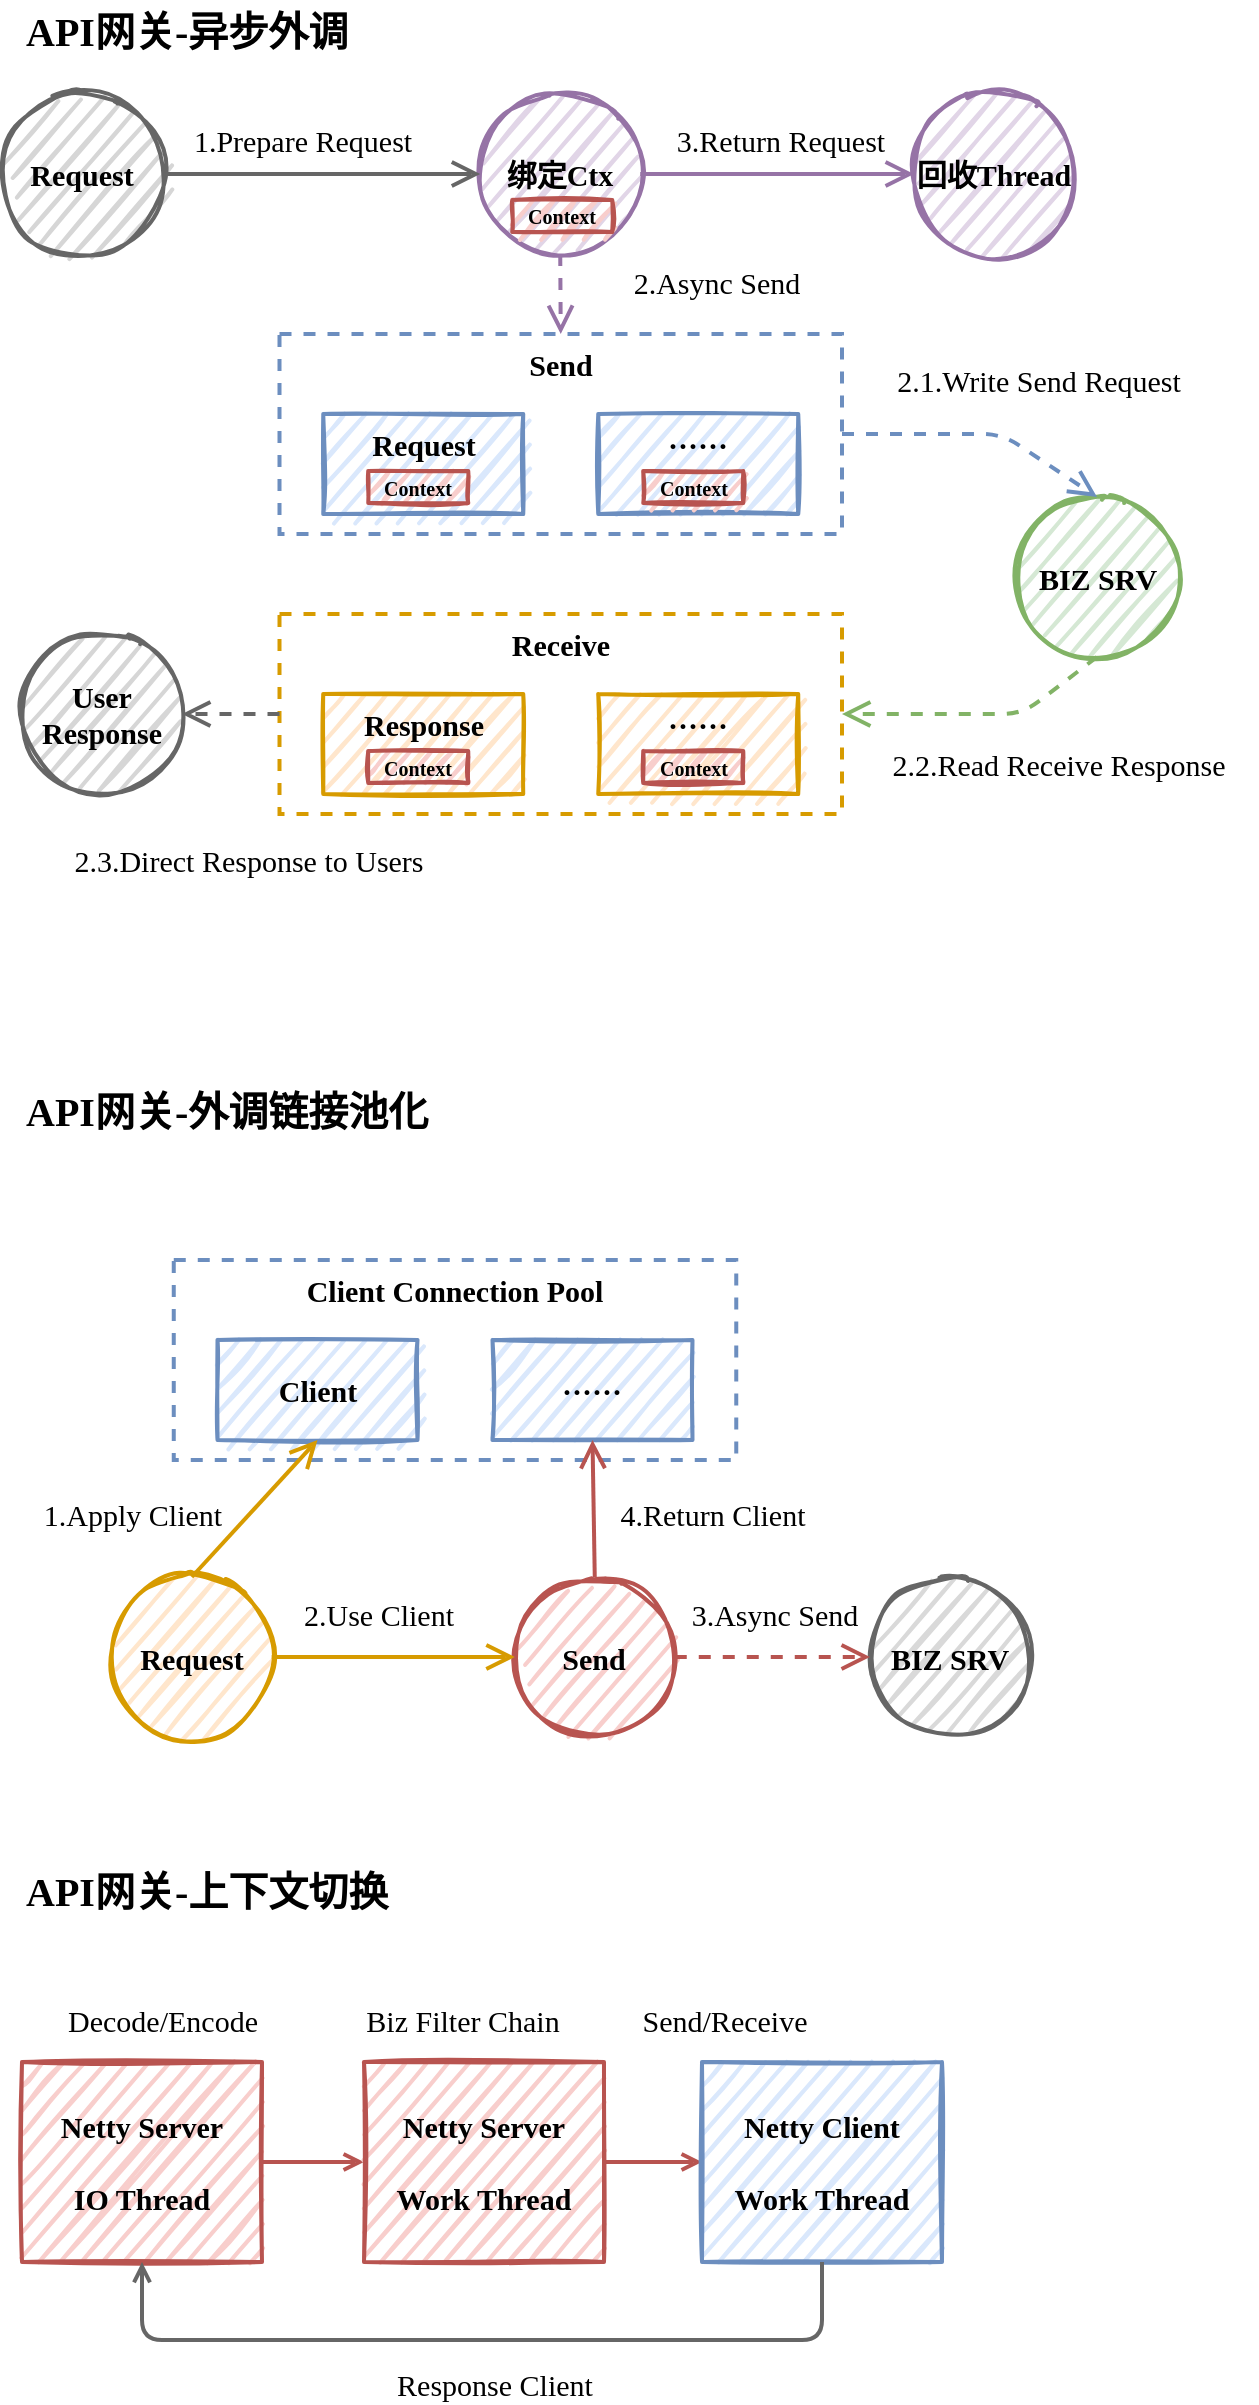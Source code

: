 <mxfile version="13.9.9" type="device"><diagram id="UaPdBAb_MhtrQNe85ymR" name="第 1 页"><mxGraphModel dx="1422" dy="-1516" grid="1" gridSize="10" guides="1" tooltips="1" connect="1" arrows="1" fold="1" page="1" pageScale="1" pageWidth="827" pageHeight="1169" math="0" shadow="0"><root><mxCell id="0"/><mxCell id="1" parent="0"/><mxCell id="KoJS8Z02QXCV6tx6DvTa-1" value="&lt;b&gt;Send&lt;br&gt;&lt;/b&gt;" style="whiteSpace=wrap;html=1;fontFamily=Comic Sans MS;fontSize=15;strokeWidth=2;sketch=0;fillWeight=2;hachureGap=8;fillStyle=auto;dashed=1;align=center;verticalAlign=top;strokeColor=#6c8ebf;fillColor=none;" parent="1" vertex="1"><mxGeometry x="258.75" y="2587" width="281.25" height="100" as="geometry"/></mxCell><mxCell id="KoJS8Z02QXCV6tx6DvTa-2" value="&lt;b style=&quot;font-size: 15px&quot;&gt;Request&lt;br&gt;&lt;/b&gt;" style="whiteSpace=wrap;html=1;fontFamily=Comic Sans MS;fontSize=15;strokeWidth=2;fillColor=#dae8fc;sketch=1;fillWeight=2;hachureGap=8;fillStyle=auto;strokeColor=#6c8ebf;verticalAlign=top;align=center;" parent="1" vertex="1"><mxGeometry x="280.63" y="2627" width="100" height="50" as="geometry"/></mxCell><mxCell id="KoJS8Z02QXCV6tx6DvTa-3" value="&lt;b style=&quot;color: rgb(0 , 0 , 0)&quot;&gt;绑定&lt;/b&gt;&lt;font color=&quot;#000000&quot;&gt;&lt;b&gt;Ctx&lt;br&gt;&lt;/b&gt;&lt;/font&gt;" style="ellipse;whiteSpace=wrap;html=1;fontFamily=Comic Sans MS;fontSize=15;strokeWidth=2;sketch=1;fillWeight=2;hachureGap=8;fillStyle=auto;fillColor=#e1d5e7;strokeColor=#9673a6;" parent="1" vertex="1"><mxGeometry x="359.12" y="2467" width="80" height="80" as="geometry"/></mxCell><mxCell id="KoJS8Z02QXCV6tx6DvTa-4" value="&lt;font color=&quot;#000000&quot;&gt;&lt;b&gt;BIZ SRV&lt;br&gt;&lt;/b&gt;&lt;/font&gt;" style="ellipse;whiteSpace=wrap;html=1;fontFamily=Comic Sans MS;fontSize=15;strokeColor=#82b366;strokeWidth=2;sketch=1;fillWeight=2;hachureGap=8;fillStyle=auto;fillColor=#d5e8d4;" parent="1" vertex="1"><mxGeometry x="627.5" y="2668.5" width="80" height="80" as="geometry"/></mxCell><mxCell id="KoJS8Z02QXCV6tx6DvTa-5" value="&lt;b&gt;Receive&lt;br&gt;&lt;/b&gt;" style="whiteSpace=wrap;html=1;fontFamily=Comic Sans MS;fontSize=15;strokeWidth=2;sketch=0;fillWeight=2;hachureGap=8;fillStyle=auto;dashed=1;align=center;verticalAlign=top;strokeColor=#d79b00;fillColor=none;" parent="1" vertex="1"><mxGeometry x="258.75" y="2727" width="281.25" height="100" as="geometry"/></mxCell><mxCell id="KoJS8Z02QXCV6tx6DvTa-6" value="&lt;font color=&quot;#000000&quot;&gt;&lt;b&gt;Request&lt;br&gt;&lt;/b&gt;&lt;/font&gt;" style="ellipse;whiteSpace=wrap;html=1;fontFamily=Comic Sans MS;fontSize=15;strokeColor=#666666;strokeWidth=2;sketch=1;fillWeight=2;hachureGap=8;fillStyle=auto;fontColor=#333333;fillColor=#D6D6D6;" parent="1" vertex="1"><mxGeometry x="120" y="2467" width="80" height="80" as="geometry"/></mxCell><mxCell id="KoJS8Z02QXCV6tx6DvTa-7" value="&lt;font color=&quot;#000000&quot;&gt;&lt;b&gt;回收Thread&lt;br&gt;&lt;/b&gt;&lt;/font&gt;" style="ellipse;whiteSpace=wrap;html=1;fontFamily=Comic Sans MS;fontSize=15;strokeWidth=2;sketch=1;fillWeight=2;hachureGap=8;fillStyle=auto;fillColor=#e1d5e7;strokeColor=#9673a6;" parent="1" vertex="1"><mxGeometry x="576" y="2467" width="80" height="80" as="geometry"/></mxCell><mxCell id="KoJS8Z02QXCV6tx6DvTa-8" value="&lt;b style=&quot;font-size: 10px;&quot;&gt;Context&lt;br style=&quot;font-size: 10px;&quot;&gt;&lt;/b&gt;" style="whiteSpace=wrap;html=1;fontFamily=Comic Sans MS;fontSize=10;strokeWidth=2;fillColor=#f8cecc;sketch=1;fillWeight=2;hachureGap=8;fillStyle=auto;strokeColor=#b85450;" parent="1" vertex="1"><mxGeometry x="303.13" y="2655.5" width="50" height="16" as="geometry"/></mxCell><mxCell id="KoJS8Z02QXCV6tx6DvTa-9" value="&lt;b style=&quot;font-size: 15px&quot;&gt;·&lt;/b&gt;&lt;b&gt;·&lt;/b&gt;&lt;b&gt;·&lt;/b&gt;&lt;b&gt;·&lt;/b&gt;&lt;b&gt;·&lt;/b&gt;&lt;b&gt;·&lt;/b&gt;&lt;b style=&quot;font-size: 15px&quot;&gt;&lt;br&gt;&lt;/b&gt;" style="whiteSpace=wrap;html=1;fontFamily=Comic Sans MS;fontSize=15;strokeWidth=2;fillColor=#dae8fc;sketch=1;fillWeight=2;hachureGap=8;fillStyle=auto;strokeColor=#6c8ebf;verticalAlign=top;align=center;" parent="1" vertex="1"><mxGeometry x="418.13" y="2627" width="100" height="50" as="geometry"/></mxCell><mxCell id="KoJS8Z02QXCV6tx6DvTa-10" value="&lt;b style=&quot;font-size: 10px;&quot;&gt;Context&lt;br style=&quot;font-size: 10px;&quot;&gt;&lt;/b&gt;" style="whiteSpace=wrap;html=1;fontFamily=Comic Sans MS;fontSize=10;strokeWidth=2;fillColor=#f8cecc;sketch=1;fillWeight=2;hachureGap=8;fillStyle=auto;strokeColor=#b85450;" parent="1" vertex="1"><mxGeometry x="440.63" y="2655.5" width="50" height="16" as="geometry"/></mxCell><mxCell id="KoJS8Z02QXCV6tx6DvTa-11" value="&lt;b style=&quot;font-size: 15px&quot;&gt;Response&lt;br&gt;&lt;/b&gt;" style="whiteSpace=wrap;html=1;fontFamily=Comic Sans MS;fontSize=15;strokeWidth=2;fillColor=#ffe6cc;sketch=1;fillWeight=2;hachureGap=8;fillStyle=auto;strokeColor=#d79b00;verticalAlign=top;align=center;" parent="1" vertex="1"><mxGeometry x="280.62" y="2767" width="100" height="50" as="geometry"/></mxCell><mxCell id="KoJS8Z02QXCV6tx6DvTa-12" value="&lt;b style=&quot;font-size: 10px;&quot;&gt;Context&lt;br style=&quot;font-size: 10px;&quot;&gt;&lt;/b&gt;" style="whiteSpace=wrap;html=1;fontFamily=Comic Sans MS;fontSize=10;strokeWidth=2;fillColor=#f8cecc;sketch=1;fillWeight=2;hachureGap=8;fillStyle=auto;strokeColor=#b85450;" parent="1" vertex="1"><mxGeometry x="303.12" y="2795.5" width="50" height="16" as="geometry"/></mxCell><mxCell id="KoJS8Z02QXCV6tx6DvTa-13" value="&lt;b style=&quot;font-size: 15px&quot;&gt;·&lt;/b&gt;&lt;b&gt;·&lt;/b&gt;&lt;b&gt;·&lt;/b&gt;&lt;b&gt;·&lt;/b&gt;&lt;b&gt;·&lt;/b&gt;&lt;b&gt;·&lt;/b&gt;&lt;b style=&quot;font-size: 15px&quot;&gt;&lt;br&gt;&lt;/b&gt;" style="whiteSpace=wrap;html=1;fontFamily=Comic Sans MS;fontSize=15;strokeWidth=2;fillColor=#ffe6cc;sketch=1;fillWeight=2;hachureGap=8;fillStyle=auto;strokeColor=#d79b00;verticalAlign=top;align=center;" parent="1" vertex="1"><mxGeometry x="418.12" y="2767" width="100" height="50" as="geometry"/></mxCell><mxCell id="KoJS8Z02QXCV6tx6DvTa-14" value="&lt;b style=&quot;font-size: 10px;&quot;&gt;Context&lt;br style=&quot;font-size: 10px;&quot;&gt;&lt;/b&gt;" style="whiteSpace=wrap;html=1;fontFamily=Comic Sans MS;fontSize=10;strokeWidth=2;fillColor=#f8cecc;sketch=1;fillWeight=2;hachureGap=8;fillStyle=auto;strokeColor=#b85450;" parent="1" vertex="1"><mxGeometry x="440.62" y="2795.5" width="50" height="16" as="geometry"/></mxCell><mxCell id="KoJS8Z02QXCV6tx6DvTa-15" value="" style="endArrow=open;html=1;strokeWidth=2;endSize=10;endFill=0;startSize=10;fillColor=#e1d5e7;exitX=1;exitY=0.5;exitDx=0;exitDy=0;entryX=0;entryY=0.5;entryDx=0;entryDy=0;strokeColor=#9673a6;" parent="1" source="KoJS8Z02QXCV6tx6DvTa-3" target="KoJS8Z02QXCV6tx6DvTa-7" edge="1"><mxGeometry x="-284.25" y="2486.92" width="50" height="50" as="geometry"><mxPoint x="200" y="2726.999" as="sourcePoint"/><mxPoint x="200.75" y="2586.92" as="targetPoint"/></mxGeometry></mxCell><mxCell id="KoJS8Z02QXCV6tx6DvTa-16" value="" style="endArrow=open;html=1;strokeWidth=2;endSize=10;endFill=0;startSize=10;fillColor=#d5e8d4;exitX=1;exitY=0.5;exitDx=0;exitDy=0;entryX=0;entryY=0.5;entryDx=0;entryDy=0;strokeColor=#666666;" parent="1" source="KoJS8Z02QXCV6tx6DvTa-6" target="KoJS8Z02QXCV6tx6DvTa-3" edge="1"><mxGeometry x="-274.25" y="2496.92" width="50" height="50" as="geometry"><mxPoint x="157" y="2687" as="sourcePoint"/><mxPoint x="157" y="2757" as="targetPoint"/></mxGeometry></mxCell><mxCell id="KoJS8Z02QXCV6tx6DvTa-17" value="" style="endArrow=open;html=1;strokeWidth=2;endSize=10;endFill=0;startSize=10;fillColor=#e1d5e7;exitX=0.5;exitY=1;exitDx=0;exitDy=0;entryX=0.5;entryY=0;entryDx=0;entryDy=0;dashed=1;strokeColor=#9673a6;" parent="1" source="KoJS8Z02QXCV6tx6DvTa-3" target="KoJS8Z02QXCV6tx6DvTa-1" edge="1"><mxGeometry x="-264.25" y="2506.92" width="50" height="50" as="geometry"><mxPoint x="157" y="2557" as="sourcePoint"/><mxPoint x="157" y="2607" as="targetPoint"/></mxGeometry></mxCell><mxCell id="KoJS8Z02QXCV6tx6DvTa-18" value="" style="endArrow=open;html=1;strokeWidth=2;endSize=10;endFill=0;startSize=10;fillColor=#dae8fc;strokeColor=#6c8ebf;entryX=0.5;entryY=0;entryDx=0;entryDy=0;exitX=1;exitY=0.5;exitDx=0;exitDy=0;dashed=1;" parent="1" source="KoJS8Z02QXCV6tx6DvTa-1" target="KoJS8Z02QXCV6tx6DvTa-4" edge="1"><mxGeometry x="114.75" y="2446.92" width="50" height="50" as="geometry"><mxPoint x="550" y="2657" as="sourcePoint"/><mxPoint x="637.75" y="2577" as="targetPoint"/><Array as="points"><mxPoint x="620" y="2637"/></Array></mxGeometry></mxCell><mxCell id="KoJS8Z02QXCV6tx6DvTa-19" value="" style="endArrow=open;html=1;strokeWidth=2;endSize=10;endFill=0;startSize=10;fillColor=#d5e8d4;strokeColor=#82b366;entryX=1;entryY=0.5;entryDx=0;entryDy=0;exitX=0.5;exitY=1;exitDx=0;exitDy=0;dashed=1;" parent="1" source="KoJS8Z02QXCV6tx6DvTa-4" target="KoJS8Z02QXCV6tx6DvTa-5" edge="1"><mxGeometry x="124.75" y="2456.92" width="50" height="50" as="geometry"><mxPoint x="550" y="2647" as="sourcePoint"/><mxPoint x="677.5" y="2678.5" as="targetPoint"/><Array as="points"><mxPoint x="630" y="2777"/></Array></mxGeometry></mxCell><mxCell id="KoJS8Z02QXCV6tx6DvTa-20" value="&lt;font color=&quot;#000000&quot;&gt;&lt;b&gt;User&lt;br&gt;Response&lt;br&gt;&lt;/b&gt;&lt;/font&gt;" style="ellipse;whiteSpace=wrap;html=1;fontFamily=Comic Sans MS;fontSize=15;strokeWidth=2;sketch=1;fillWeight=2;hachureGap=8;fillStyle=auto;fontColor=#333333;fillColor=#D6D6D6;strokeColor=#666666;" parent="1" vertex="1"><mxGeometry x="130" y="2737" width="80" height="80" as="geometry"/></mxCell><mxCell id="KoJS8Z02QXCV6tx6DvTa-21" value="" style="endArrow=open;html=1;strokeWidth=2;endSize=10;endFill=0;startSize=10;fillColor=#d5e8d4;exitX=0;exitY=0.5;exitDx=0;exitDy=0;entryX=1;entryY=0.5;entryDx=0;entryDy=0;strokeColor=#666666;dashed=1;" parent="1" source="KoJS8Z02QXCV6tx6DvTa-5" target="KoJS8Z02QXCV6tx6DvTa-20" edge="1"><mxGeometry x="-264.25" y="2506.92" width="50" height="50" as="geometry"><mxPoint x="210" y="2517" as="sourcePoint"/><mxPoint x="369.12" y="2517" as="targetPoint"/></mxGeometry></mxCell><mxCell id="KoJS8Z02QXCV6tx6DvTa-22" value="API网关-异步外调" style="text;html=1;align=left;verticalAlign=middle;resizable=0;points=[];autosize=1;fontSize=20;fontFamily=Comic Sans MS;fontStyle=1;rotation=0;" parent="1" vertex="1"><mxGeometry x="130" y="2420" width="180" height="30" as="geometry"/></mxCell><mxCell id="KoJS8Z02QXCV6tx6DvTa-23" value="&lt;font color=&quot;#000000&quot;&gt;&lt;b&gt;Request&lt;br&gt;&lt;/b&gt;&lt;/font&gt;" style="ellipse;whiteSpace=wrap;html=1;fontFamily=Comic Sans MS;fontSize=15;strokeColor=#d79b00;strokeWidth=2;sketch=1;fillWeight=2;hachureGap=8;fillStyle=auto;fillColor=#ffe6cc;" parent="1" vertex="1"><mxGeometry x="174.88" y="3208.5" width="80" height="80" as="geometry"/></mxCell><mxCell id="KoJS8Z02QXCV6tx6DvTa-24" value="API网关-外调链接池化" style="text;html=1;align=left;verticalAlign=middle;resizable=0;points=[];autosize=1;fontSize=20;fontFamily=Comic Sans MS;fontStyle=1;rotation=0;" parent="1" vertex="1"><mxGeometry x="130" y="2960" width="220" height="30" as="geometry"/></mxCell><mxCell id="KoJS8Z02QXCV6tx6DvTa-25" value="&lt;b&gt;Client Connection Pool&lt;br&gt;&lt;/b&gt;" style="whiteSpace=wrap;html=1;fontFamily=Comic Sans MS;fontSize=15;strokeWidth=2;sketch=0;fillWeight=2;hachureGap=8;fillStyle=auto;dashed=1;align=center;verticalAlign=top;strokeColor=#6c8ebf;fillColor=none;" parent="1" vertex="1"><mxGeometry x="205.88" y="3050" width="281.25" height="100" as="geometry"/></mxCell><mxCell id="KoJS8Z02QXCV6tx6DvTa-26" value="&lt;b style=&quot;font-size: 15px&quot;&gt;Client&lt;br&gt;&lt;/b&gt;" style="whiteSpace=wrap;html=1;fontFamily=Comic Sans MS;fontSize=15;strokeWidth=2;fillColor=#dae8fc;sketch=1;fillWeight=2;hachureGap=8;fillStyle=auto;strokeColor=#6c8ebf;verticalAlign=middle;align=center;" parent="1" vertex="1"><mxGeometry x="227.75" y="3090" width="100" height="50" as="geometry"/></mxCell><mxCell id="KoJS8Z02QXCV6tx6DvTa-27" value="&lt;b style=&quot;font-size: 15px&quot;&gt;·&lt;/b&gt;&lt;b&gt;·&lt;/b&gt;&lt;b&gt;·&lt;/b&gt;&lt;b&gt;·&lt;/b&gt;&lt;b&gt;·&lt;/b&gt;&lt;b&gt;·&lt;/b&gt;&lt;b style=&quot;font-size: 15px&quot;&gt;&lt;br&gt;&lt;/b&gt;" style="whiteSpace=wrap;html=1;fontFamily=Comic Sans MS;fontSize=15;strokeWidth=2;fillColor=#dae8fc;sketch=1;fillWeight=2;hachureGap=8;fillStyle=auto;strokeColor=#6c8ebf;verticalAlign=middle;align=center;" parent="1" vertex="1"><mxGeometry x="365.25" y="3090" width="100" height="50" as="geometry"/></mxCell><mxCell id="KoJS8Z02QXCV6tx6DvTa-28" value="&lt;font color=&quot;#000000&quot;&gt;&lt;b&gt;Send&lt;br&gt;&lt;/b&gt;&lt;/font&gt;" style="ellipse;whiteSpace=wrap;html=1;fontFamily=Comic Sans MS;fontSize=15;strokeColor=#b85450;strokeWidth=2;sketch=1;fillWeight=2;hachureGap=8;fillStyle=auto;fillColor=#f8cecc;" parent="1" vertex="1"><mxGeometry x="376.38" y="3208.5" width="80" height="80" as="geometry"/></mxCell><mxCell id="KoJS8Z02QXCV6tx6DvTa-29" value="" style="endArrow=open;html=1;strokeWidth=2;endSize=10;endFill=0;startSize=10;fillColor=#ffe6cc;exitX=0.5;exitY=0;exitDx=0;exitDy=0;entryX=0.5;entryY=1;entryDx=0;entryDy=0;strokeColor=#d79b00;" parent="1" source="KoJS8Z02QXCV6tx6DvTa-23" target="KoJS8Z02QXCV6tx6DvTa-26" edge="1"><mxGeometry x="-468.37" y="3156.42" width="50" height="50" as="geometry"><mxPoint x="255.0" y="3176.5" as="sourcePoint"/><mxPoint x="355.88" y="3176.5" as="targetPoint"/></mxGeometry></mxCell><mxCell id="KoJS8Z02QXCV6tx6DvTa-30" value="" style="endArrow=open;html=1;strokeWidth=2;endSize=10;endFill=0;startSize=10;fillColor=#ffe6cc;exitX=1;exitY=0.5;exitDx=0;exitDy=0;entryX=0;entryY=0.5;entryDx=0;entryDy=0;strokeColor=#d79b00;" parent="1" source="KoJS8Z02QXCV6tx6DvTa-23" target="KoJS8Z02QXCV6tx6DvTa-28" edge="1"><mxGeometry x="-489.37" y="3166.42" width="50" height="50" as="geometry"><mxPoint x="224.88" y="3218.5" as="sourcePoint"/><mxPoint x="256.75" y="3150" as="targetPoint"/></mxGeometry></mxCell><mxCell id="KoJS8Z02QXCV6tx6DvTa-31" value="&lt;font color=&quot;#000000&quot;&gt;&lt;b&gt;BIZ SRV&lt;br&gt;&lt;/b&gt;&lt;/font&gt;" style="ellipse;whiteSpace=wrap;html=1;fontFamily=Comic Sans MS;fontSize=15;strokeColor=#666666;strokeWidth=2;sketch=1;fillWeight=2;hachureGap=8;fillStyle=auto;fontColor=#333333;fillColor=#D9D9D9;" parent="1" vertex="1"><mxGeometry x="554" y="3208.5" width="80" height="80" as="geometry"/></mxCell><mxCell id="KoJS8Z02QXCV6tx6DvTa-32" value="" style="endArrow=open;html=1;strokeWidth=2;endSize=10;endFill=0;startSize=10;fillColor=#f8cecc;exitX=0.5;exitY=0;exitDx=0;exitDy=0;entryX=0.5;entryY=1;entryDx=0;entryDy=0;strokeColor=#b85450;" parent="1" source="KoJS8Z02QXCV6tx6DvTa-28" target="KoJS8Z02QXCV6tx6DvTa-27" edge="1"><mxGeometry x="-448.37" y="3176.42" width="50" height="50" as="geometry"><mxPoint x="295.88" y="3258.5" as="sourcePoint"/><mxPoint x="417.38" y="3258.5" as="targetPoint"/></mxGeometry></mxCell><mxCell id="KoJS8Z02QXCV6tx6DvTa-33" value="" style="endArrow=open;html=1;strokeWidth=2;endSize=10;endFill=0;startSize=10;fillColor=#f8cecc;exitX=1;exitY=0.5;exitDx=0;exitDy=0;entryX=0;entryY=0.5;entryDx=0;entryDy=0;strokeColor=#b85450;dashed=1;" parent="1" source="KoJS8Z02QXCV6tx6DvTa-28" target="KoJS8Z02QXCV6tx6DvTa-31" edge="1"><mxGeometry x="-469.37" y="3186.42" width="50" height="50" as="geometry"><mxPoint x="426.38" y="3218.5" as="sourcePoint"/><mxPoint x="394.25" y="3150" as="targetPoint"/></mxGeometry></mxCell><mxCell id="KoJS8Z02QXCV6tx6DvTa-34" value="1.Apply Client" style="text;html=1;align=center;verticalAlign=middle;resizable=0;points=[];autosize=1;fontSize=15;fontFamily=Comic Sans MS;fontStyle=0;rotation=0;" parent="1" vertex="1"><mxGeometry x="130" y="3167" width="110" height="20" as="geometry"/></mxCell><mxCell id="KoJS8Z02QXCV6tx6DvTa-35" value="2.Use Client" style="text;html=1;align=center;verticalAlign=middle;resizable=0;points=[];autosize=1;fontSize=15;fontFamily=Comic Sans MS;fontStyle=0;rotation=0;" parent="1" vertex="1"><mxGeometry x="257.88" y="3217" width="100" height="20" as="geometry"/></mxCell><mxCell id="KoJS8Z02QXCV6tx6DvTa-36" value="4.Return Client" style="text;html=1;align=center;verticalAlign=middle;resizable=0;points=[];autosize=1;fontSize=15;fontFamily=Comic Sans MS;fontStyle=0;rotation=0;" parent="1" vertex="1"><mxGeometry x="415" y="3167" width="120" height="20" as="geometry"/></mxCell><mxCell id="KoJS8Z02QXCV6tx6DvTa-37" value="3.Async Send" style="text;html=1;align=center;verticalAlign=middle;resizable=0;points=[];autosize=1;fontSize=15;fontFamily=Comic Sans MS;fontStyle=0;rotation=0;" parent="1" vertex="1"><mxGeometry x="451" y="3217" width="110" height="20" as="geometry"/></mxCell><mxCell id="KoJS8Z02QXCV6tx6DvTa-38" value="1.Prepare Request" style="text;html=1;align=center;verticalAlign=middle;resizable=0;points=[];autosize=1;fontSize=15;fontFamily=Comic Sans MS;fontStyle=0;rotation=0;" parent="1" vertex="1"><mxGeometry x="200" y="2480" width="140" height="20" as="geometry"/></mxCell><mxCell id="KoJS8Z02QXCV6tx6DvTa-39" value="2.Async Send" style="text;html=1;align=center;verticalAlign=middle;resizable=0;points=[];autosize=1;fontSize=15;fontFamily=Comic Sans MS;fontStyle=0;rotation=0;" parent="1" vertex="1"><mxGeometry x="421.75" y="2551" width="110" height="20" as="geometry"/></mxCell><mxCell id="KoJS8Z02QXCV6tx6DvTa-40" value="3.Return Request" style="text;html=1;align=center;verticalAlign=middle;resizable=0;points=[];autosize=1;fontSize=15;fontFamily=Comic Sans MS;fontStyle=0;rotation=0;" parent="1" vertex="1"><mxGeometry x="439" y="2480" width="140" height="20" as="geometry"/></mxCell><mxCell id="KoJS8Z02QXCV6tx6DvTa-41" value="2.1.Write Send Request" style="text;html=1;align=center;verticalAlign=middle;resizable=0;points=[];autosize=1;fontSize=15;fontFamily=Comic Sans MS;fontStyle=0;rotation=0;" parent="1" vertex="1"><mxGeometry x="547.5" y="2600" width="180" height="20" as="geometry"/></mxCell><mxCell id="KoJS8Z02QXCV6tx6DvTa-42" value="&lt;b style=&quot;font-size: 10px;&quot;&gt;Context&lt;br style=&quot;font-size: 10px;&quot;&gt;&lt;/b&gt;" style="whiteSpace=wrap;html=1;fontFamily=Comic Sans MS;fontSize=10;strokeWidth=2;fillColor=#f8cecc;sketch=1;fillWeight=2;hachureGap=8;fillStyle=auto;strokeColor=#b85450;" parent="1" vertex="1"><mxGeometry x="375.12" y="2520" width="50" height="16" as="geometry"/></mxCell><mxCell id="KoJS8Z02QXCV6tx6DvTa-43" value="2.2.Read Receive Response" style="text;html=1;align=center;verticalAlign=middle;resizable=0;points=[];autosize=1;fontSize=15;fontFamily=Comic Sans MS;fontStyle=0;rotation=0;" parent="1" vertex="1"><mxGeometry x="547.5" y="2791.5" width="200" height="20" as="geometry"/></mxCell><mxCell id="KoJS8Z02QXCV6tx6DvTa-44" value="2.3.Direct Response to Users" style="text;html=1;align=center;verticalAlign=middle;resizable=0;points=[];autosize=1;fontSize=15;fontFamily=Comic Sans MS;fontStyle=0;rotation=0;" parent="1" vertex="1"><mxGeometry x="133.12" y="2840" width="220" height="20" as="geometry"/></mxCell><mxCell id="KoJS8Z02QXCV6tx6DvTa-45" value="" style="edgeStyle=orthogonalEdgeStyle;rounded=0;orthogonalLoop=1;jettySize=auto;html=1;strokeColor=#b85450;fontSize=10;fontColor=#000000;strokeWidth=2;endArrow=open;endFill=0;fillColor=#f8cecc;" parent="1" source="KoJS8Z02QXCV6tx6DvTa-46" target="KoJS8Z02QXCV6tx6DvTa-48" edge="1"><mxGeometry relative="1" as="geometry"/></mxCell><mxCell id="KoJS8Z02QXCV6tx6DvTa-46" value="&lt;b style=&quot;font-size: 15px&quot;&gt;Netty Server&lt;br&gt;&lt;br&gt;IO Thread&lt;br&gt;&lt;/b&gt;" style="whiteSpace=wrap;html=1;fontFamily=Comic Sans MS;fontSize=15;strokeWidth=2;fillColor=#f8cecc;sketch=1;fillWeight=2;hachureGap=8;fillStyle=auto;strokeColor=#b85450;verticalAlign=middle;align=center;" parent="1" vertex="1"><mxGeometry x="130" y="3451" width="120" height="100" as="geometry"/></mxCell><mxCell id="KoJS8Z02QXCV6tx6DvTa-47" value="" style="edgeStyle=orthogonalEdgeStyle;rounded=0;orthogonalLoop=1;jettySize=auto;html=1;strokeColor=#b85450;fontSize=10;fontColor=#000000;strokeWidth=2;endArrow=open;endFill=0;fillColor=#f8cecc;" parent="1" source="KoJS8Z02QXCV6tx6DvTa-48" target="KoJS8Z02QXCV6tx6DvTa-49" edge="1"><mxGeometry relative="1" as="geometry"/></mxCell><mxCell id="KoJS8Z02QXCV6tx6DvTa-48" value="&lt;b style=&quot;font-size: 15px&quot;&gt;Netty Server&lt;br&gt;&lt;br&gt;Work Thread&lt;br&gt;&lt;/b&gt;" style="whiteSpace=wrap;html=1;fontFamily=Comic Sans MS;fontSize=15;strokeWidth=2;fillColor=#f8cecc;sketch=1;fillWeight=2;hachureGap=8;fillStyle=auto;strokeColor=#b85450;verticalAlign=middle;align=center;" parent="1" vertex="1"><mxGeometry x="301" y="3451" width="120" height="100" as="geometry"/></mxCell><mxCell id="KoJS8Z02QXCV6tx6DvTa-49" value="&lt;b style=&quot;font-size: 15px&quot;&gt;Netty Client&lt;br&gt;&lt;br&gt;Work Thread&lt;br&gt;&lt;/b&gt;" style="whiteSpace=wrap;html=1;fontFamily=Comic Sans MS;fontSize=15;strokeWidth=2;fillColor=#dae8fc;sketch=1;fillWeight=2;hachureGap=8;fillStyle=auto;strokeColor=#6c8ebf;verticalAlign=middle;align=center;" parent="1" vertex="1"><mxGeometry x="470" y="3451" width="120" height="100" as="geometry"/></mxCell><mxCell id="KoJS8Z02QXCV6tx6DvTa-50" value="Decode/Encode" style="text;html=1;align=center;verticalAlign=middle;resizable=0;points=[];autosize=1;fontSize=15;fontFamily=Comic Sans MS;fontStyle=0;rotation=0;" parent="1" vertex="1"><mxGeometry x="140" y="3420" width="120" height="20" as="geometry"/></mxCell><mxCell id="KoJS8Z02QXCV6tx6DvTa-51" value="Biz Filter Chain" style="text;html=1;align=center;verticalAlign=middle;resizable=0;points=[];autosize=1;fontSize=15;fontFamily=Comic Sans MS;fontStyle=0;rotation=0;" parent="1" vertex="1"><mxGeometry x="290" y="3420" width="120" height="20" as="geometry"/></mxCell><mxCell id="KoJS8Z02QXCV6tx6DvTa-52" value="Send/Receive" style="text;html=1;align=center;verticalAlign=middle;resizable=0;points=[];autosize=1;fontSize=15;fontFamily=Comic Sans MS;fontStyle=0;rotation=0;" parent="1" vertex="1"><mxGeometry x="426" y="3420" width="110" height="20" as="geometry"/></mxCell><mxCell id="KoJS8Z02QXCV6tx6DvTa-53" value="" style="edgeStyle=elbowEdgeStyle;elbow=vertical;endArrow=open;html=1;strokeColor=#666666;strokeWidth=2;fontSize=10;fontColor=#000000;entryX=0.5;entryY=1;entryDx=0;entryDy=0;exitX=0.5;exitY=1;exitDx=0;exitDy=0;endFill=0;" parent="1" source="KoJS8Z02QXCV6tx6DvTa-49" target="KoJS8Z02QXCV6tx6DvTa-46" edge="1"><mxGeometry width="50" height="50" relative="1" as="geometry"><mxPoint x="190" y="3760" as="sourcePoint"/><mxPoint x="240" y="3710" as="targetPoint"/><Array as="points"><mxPoint x="360" y="3590"/></Array></mxGeometry></mxCell><mxCell id="KoJS8Z02QXCV6tx6DvTa-54" value="Response Client" style="text;html=1;align=center;verticalAlign=middle;resizable=0;points=[];autosize=1;fontSize=15;fontFamily=Comic Sans MS;fontStyle=0;rotation=0;" parent="1" vertex="1"><mxGeometry x="306" y="3601.5" width="120" height="20" as="geometry"/></mxCell><mxCell id="KoJS8Z02QXCV6tx6DvTa-55" value="API网关-上下文切换" style="text;html=1;align=left;verticalAlign=middle;resizable=0;points=[];autosize=1;fontSize=20;fontFamily=Comic Sans MS;fontStyle=1;rotation=0;" parent="1" vertex="1"><mxGeometry x="130" y="3350" width="200" height="30" as="geometry"/></mxCell></root></mxGraphModel></diagram></mxfile>